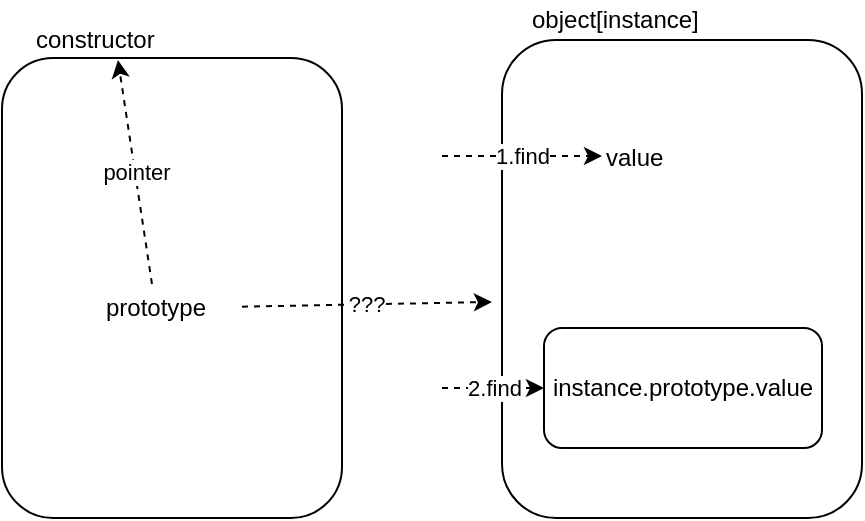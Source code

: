<mxfile version="11.0.7" type="github"><diagram id="U8hf-wPF_k7-BQvV2hl9" name="prototype"><mxGraphModel dx="945" dy="553" grid="1" gridSize="10" guides="1" tooltips="1" connect="1" arrows="1" fold="1" page="1" pageScale="1" pageWidth="827" pageHeight="1169" math="0" shadow="0"><root><mxCell id="0"/><mxCell id="1" parent="0"/><mxCell id="kumd8kIhVn9OaD0Vpr6X-2" value="" style="rounded=1;whiteSpace=wrap;html=1;" parent="1" vertex="1"><mxGeometry x="150" y="130" width="170" height="230" as="geometry"/></mxCell><mxCell id="kumd8kIhVn9OaD0Vpr6X-3" value="constructor" style="text;html=1;resizable=0;points=[];autosize=1;align=left;verticalAlign=top;spacingTop=-4;" parent="1" vertex="1"><mxGeometry x="165" y="111" width="70" height="20" as="geometry"/></mxCell><mxCell id="kumd8kIhVn9OaD0Vpr6X-4" value="prototype" style="text;html=1;resizable=0;points=[];autosize=1;align=left;verticalAlign=top;spacingTop=-4;" parent="1" vertex="1"><mxGeometry x="200" y="245" width="70" height="20" as="geometry"/></mxCell><mxCell id="kumd8kIhVn9OaD0Vpr6X-5" value="pointer" style="endArrow=classic;html=1;entryX=0.614;entryY=1;entryDx=0;entryDy=0;entryPerimeter=0;exitX=0.357;exitY=-0.1;exitDx=0;exitDy=0;exitPerimeter=0;dashed=1;" parent="1" source="kumd8kIhVn9OaD0Vpr6X-4" target="kumd8kIhVn9OaD0Vpr6X-3" edge="1"><mxGeometry width="50" height="50" relative="1" as="geometry"><mxPoint x="150" y="430" as="sourcePoint"/><mxPoint x="200" y="380" as="targetPoint"/></mxGeometry></mxCell><mxCell id="kumd8kIhVn9OaD0Vpr6X-6" value="" style="rounded=1;whiteSpace=wrap;html=1;" parent="1" vertex="1"><mxGeometry x="400" y="121" width="180" height="239" as="geometry"/></mxCell><mxCell id="kumd8kIhVn9OaD0Vpr6X-7" value="object[instance]" style="text;html=1;resizable=0;points=[];autosize=1;align=left;verticalAlign=top;spacingTop=-4;" parent="1" vertex="1"><mxGeometry x="413" y="101" width="100" height="20" as="geometry"/></mxCell><mxCell id="kumd8kIhVn9OaD0Vpr6X-8" value="value" style="text;html=1;resizable=0;points=[];autosize=1;align=left;verticalAlign=top;spacingTop=-4;" parent="1" vertex="1"><mxGeometry x="450" y="170" width="40" height="20" as="geometry"/></mxCell><mxCell id="kumd8kIhVn9OaD0Vpr6X-9" value="instance.prototype.value" style="rounded=1;whiteSpace=wrap;html=1;" parent="1" vertex="1"><mxGeometry x="421" y="265" width="139" height="60" as="geometry"/></mxCell><mxCell id="kumd8kIhVn9OaD0Vpr6X-10" value="1.find" style="endArrow=classic;html=1;dashed=1;entryX=0;entryY=0.45;entryDx=0;entryDy=0;entryPerimeter=0;" parent="1" target="kumd8kIhVn9OaD0Vpr6X-8" edge="1"><mxGeometry width="50" height="50" relative="1" as="geometry"><mxPoint x="370" y="179" as="sourcePoint"/><mxPoint x="200" y="380" as="targetPoint"/></mxGeometry></mxCell><mxCell id="kumd8kIhVn9OaD0Vpr6X-11" value="2.find" style="endArrow=classic;html=1;dashed=1;entryX=0;entryY=0.5;entryDx=0;entryDy=0;" parent="1" target="kumd8kIhVn9OaD0Vpr6X-9" edge="1"><mxGeometry width="50" height="50" relative="1" as="geometry"><mxPoint x="370" y="295" as="sourcePoint"/><mxPoint x="200" y="380" as="targetPoint"/></mxGeometry></mxCell><mxCell id="kumd8kIhVn9OaD0Vpr6X-13" value="???" style="endArrow=classic;html=1;dashed=1;entryX=-0.028;entryY=0.548;entryDx=0;entryDy=0;entryPerimeter=0;" parent="1" source="kumd8kIhVn9OaD0Vpr6X-4" target="kumd8kIhVn9OaD0Vpr6X-6" edge="1"><mxGeometry width="50" height="50" relative="1" as="geometry"><mxPoint x="150" y="430" as="sourcePoint"/><mxPoint x="200" y="380" as="targetPoint"/></mxGeometry></mxCell></root></mxGraphModel></diagram><diagram id="gyt5PDf0qJK7M671bbTm" name="chain"><mxGraphModel dx="945" dy="553" grid="1" gridSize="10" guides="1" tooltips="1" connect="1" arrows="1" fold="1" page="1" pageScale="1" pageWidth="827" pageHeight="1169" math="0" shadow="0"><root><mxCell id="-EJWuqY7lAgAWfvLV2kR-0"/><mxCell id="-EJWuqY7lAgAWfvLV2kR-1" parent="-EJWuqY7lAgAWfvLV2kR-0"/><mxCell id="-EJWuqY7lAgAWfvLV2kR-5" value="" style="rounded=1;whiteSpace=wrap;html=1;" parent="-EJWuqY7lAgAWfvLV2kR-1" vertex="1"><mxGeometry x="420" y="120" width="240" height="260" as="geometry"/></mxCell><mxCell id="-EJWuqY7lAgAWfvLV2kR-8" value="1.point" style="edgeStyle=orthogonalEdgeStyle;rounded=0;orthogonalLoop=1;jettySize=auto;html=1;exitX=1;exitY=0.5;exitDx=0;exitDy=0;entryX=0;entryY=0.5;entryDx=0;entryDy=0;dashed=1;" parent="-EJWuqY7lAgAWfvLV2kR-1" source="-EJWuqY7lAgAWfvLV2kR-3" target="-EJWuqY7lAgAWfvLV2kR-5" edge="1"><mxGeometry relative="1" as="geometry"/></mxCell><mxCell id="MtlTOgNUHWP5mzE4Dr2x-2" value="3.find" style="edgeStyle=orthogonalEdgeStyle;rounded=0;orthogonalLoop=1;jettySize=auto;html=1;exitX=1.004;exitY=0.227;exitDx=0;exitDy=0;entryX=0;entryY=0.5;entryDx=0;entryDy=0;dashed=1;exitPerimeter=0;" parent="-EJWuqY7lAgAWfvLV2kR-1" source="-EJWuqY7lAgAWfvLV2kR-3" target="-EJWuqY7lAgAWfvLV2kR-6" edge="1"><mxGeometry relative="1" as="geometry"/></mxCell><mxCell id="MtlTOgNUHWP5mzE4Dr2x-4" value="4.find" style="edgeStyle=orthogonalEdgeStyle;rounded=0;orthogonalLoop=1;jettySize=auto;html=1;exitX=1;exitY=0.75;exitDx=0;exitDy=0;entryX=0;entryY=0.75;entryDx=0;entryDy=0;dashed=1;" parent="-EJWuqY7lAgAWfvLV2kR-1" source="-EJWuqY7lAgAWfvLV2kR-3" target="MtlTOgNUHWP5mzE4Dr2x-3" edge="1"><mxGeometry relative="1" as="geometry"/></mxCell><mxCell id="-EJWuqY7lAgAWfvLV2kR-3" value="" style="rounded=1;whiteSpace=wrap;html=1;" parent="-EJWuqY7lAgAWfvLV2kR-1" vertex="1"><mxGeometry x="120" y="120" width="240" height="260" as="geometry"/></mxCell><mxCell id="-EJWuqY7lAgAWfvLV2kR-2" value="instance1" style="rounded=1;whiteSpace=wrap;html=1;" parent="-EJWuqY7lAgAWfvLV2kR-1" vertex="1"><mxGeometry x="180" y="150" width="120" height="60" as="geometry"/></mxCell><mxCell id="-EJWuqY7lAgAWfvLV2kR-4" value="Prototype&amp;nbsp; object" style="text;html=1;resizable=0;points=[];autosize=1;align=left;verticalAlign=top;spacingTop=-4;" parent="-EJWuqY7lAgAWfvLV2kR-1" vertex="1"><mxGeometry x="160" y="97" width="110" height="20" as="geometry"/></mxCell><mxCell id="-EJWuqY7lAgAWfvLV2kR-6" value="instance2" style="rounded=1;whiteSpace=wrap;html=1;" parent="-EJWuqY7lAgAWfvLV2kR-1" vertex="1"><mxGeometry x="480" y="150" width="120" height="60" as="geometry"/></mxCell><mxCell id="MtlTOgNUHWP5mzE4Dr2x-0" value="2.find" style="endArrow=classic;html=1;dashed=1;entryX=0.417;entryY=0;entryDx=0;entryDy=0;entryPerimeter=0;" parent="-EJWuqY7lAgAWfvLV2kR-1" source="-EJWuqY7lAgAWfvLV2kR-4" target="-EJWuqY7lAgAWfvLV2kR-2" edge="1"><mxGeometry width="50" height="50" relative="1" as="geometry"><mxPoint x="120" y="450" as="sourcePoint"/><mxPoint x="170" y="400" as="targetPoint"/></mxGeometry></mxCell><mxCell id="MtlTOgNUHWP5mzE4Dr2x-3" value="Prototype" style="rounded=1;whiteSpace=wrap;html=1;" parent="-EJWuqY7lAgAWfvLV2kR-1" vertex="1"><mxGeometry x="480" y="270" width="120" height="60" as="geometry"/></mxCell></root></mxGraphModel></diagram><diagram id="WdSn8bf0Mh92RRBU6sdK" name="constructor-prototype-instance"><mxGraphModel dx="945" dy="504" grid="1" gridSize="10" guides="1" tooltips="1" connect="1" arrows="1" fold="1" page="1" pageScale="1" pageWidth="827" pageHeight="1169" math="0" shadow="0"><root><mxCell id="X-S5XzZiqBa_ZQMK78Om-0"/><mxCell id="X-S5XzZiqBa_ZQMK78Om-1" parent="X-S5XzZiqBa_ZQMK78Om-0"/><mxCell id="X-S5XzZiqBa_ZQMK78Om-4" value="1.prototype" style="edgeStyle=orthogonalEdgeStyle;rounded=0;orthogonalLoop=1;jettySize=auto;html=1;exitX=1;exitY=0.25;exitDx=0;exitDy=0;entryX=0;entryY=0.25;entryDx=0;entryDy=0;dashed=1;" edge="1" parent="X-S5XzZiqBa_ZQMK78Om-1" source="X-S5XzZiqBa_ZQMK78Om-2" target="X-S5XzZiqBa_ZQMK78Om-3"><mxGeometry relative="1" as="geometry"/></mxCell><mxCell id="X-S5XzZiqBa_ZQMK78Om-2" value="Person&lt;br&gt;构造函数" style="rounded=1;whiteSpace=wrap;html=1;" vertex="1" parent="X-S5XzZiqBa_ZQMK78Om-1"><mxGeometry x="190" y="190" width="120" height="60" as="geometry"/></mxCell><mxCell id="X-S5XzZiqBa_ZQMK78Om-9" value="3.contructor" style="edgeStyle=orthogonalEdgeStyle;rounded=0;orthogonalLoop=1;jettySize=auto;html=1;exitX=0;exitY=0.75;exitDx=0;exitDy=0;entryX=1;entryY=0.75;entryDx=0;entryDy=0;dashed=1;" edge="1" parent="X-S5XzZiqBa_ZQMK78Om-1" source="X-S5XzZiqBa_ZQMK78Om-3" target="X-S5XzZiqBa_ZQMK78Om-2"><mxGeometry relative="1" as="geometry"/></mxCell><mxCell id="X-S5XzZiqBa_ZQMK78Om-3" value="Person.prototype&lt;br&gt;实例原型" style="rounded=1;whiteSpace=wrap;html=1;" vertex="1" parent="X-S5XzZiqBa_ZQMK78Om-1"><mxGeometry x="440" y="190" width="120" height="60" as="geometry"/></mxCell><mxCell id="X-S5XzZiqBa_ZQMK78Om-5" value="Person" style="text;html=1;resizable=0;points=[];autosize=1;align=left;verticalAlign=top;spacingTop=-4;" vertex="1" parent="X-S5XzZiqBa_ZQMK78Om-1"><mxGeometry x="230" y="360" width="50" height="20" as="geometry"/></mxCell><mxCell id="X-S5XzZiqBa_ZQMK78Om-7" value="2.1" style="endArrow=classic;html=1;dashed=1;exitX=0.5;exitY=1;exitDx=0;exitDy=0;entryX=0.4;entryY=0;entryDx=0;entryDy=0;entryPerimeter=0;" edge="1" parent="X-S5XzZiqBa_ZQMK78Om-1" source="X-S5XzZiqBa_ZQMK78Om-2" target="X-S5XzZiqBa_ZQMK78Om-5"><mxGeometry width="50" height="50" relative="1" as="geometry"><mxPoint x="190" y="450" as="sourcePoint"/><mxPoint x="240" y="400" as="targetPoint"/></mxGeometry></mxCell><mxCell id="X-S5XzZiqBa_ZQMK78Om-8" value="2.2_proto_" style="endArrow=classic;html=1;dashed=1;entryX=0.5;entryY=1;entryDx=0;entryDy=0;" edge="1" parent="X-S5XzZiqBa_ZQMK78Om-1" source="X-S5XzZiqBa_ZQMK78Om-5" target="X-S5XzZiqBa_ZQMK78Om-3"><mxGeometry width="50" height="50" relative="1" as="geometry"><mxPoint x="190" y="450" as="sourcePoint"/><mxPoint x="490" y="369" as="targetPoint"/><Array as="points"><mxPoint x="500" y="370"/></Array></mxGeometry></mxCell></root></mxGraphModel></diagram><diagram id="KnaxYYyhiCjXEEpqJS_4" name="Object.Prototype"><mxGraphModel dx="945" dy="504" grid="1" gridSize="10" guides="1" tooltips="1" connect="1" arrows="1" fold="1" page="1" pageScale="1" pageWidth="827" pageHeight="1169" math="0" shadow="0"><root><mxCell id="c_tTSkJEECvgDSleMqqY-0"/><mxCell id="c_tTSkJEECvgDSleMqqY-1" parent="c_tTSkJEECvgDSleMqqY-0"/><mxCell id="06BtaVmYz2meyPaWQ3DE-0" value="1.prototype" style="edgeStyle=orthogonalEdgeStyle;rounded=0;orthogonalLoop=1;jettySize=auto;html=1;exitX=1;exitY=0.25;exitDx=0;exitDy=0;entryX=0;entryY=0.25;entryDx=0;entryDy=0;dashed=1;" edge="1" parent="c_tTSkJEECvgDSleMqqY-1" source="06BtaVmYz2meyPaWQ3DE-1" target="06BtaVmYz2meyPaWQ3DE-3"><mxGeometry relative="1" as="geometry"/></mxCell><mxCell id="06BtaVmYz2meyPaWQ3DE-1" value="Person&lt;br&gt;构造函数" style="rounded=1;whiteSpace=wrap;html=1;" vertex="1" parent="c_tTSkJEECvgDSleMqqY-1"><mxGeometry x="180" y="80" width="120" height="60" as="geometry"/></mxCell><mxCell id="06BtaVmYz2meyPaWQ3DE-2" value="3.contructor" style="edgeStyle=orthogonalEdgeStyle;rounded=0;orthogonalLoop=1;jettySize=auto;html=1;exitX=0;exitY=0.75;exitDx=0;exitDy=0;entryX=1;entryY=0.75;entryDx=0;entryDy=0;dashed=1;" edge="1" parent="c_tTSkJEECvgDSleMqqY-1" source="06BtaVmYz2meyPaWQ3DE-3" target="06BtaVmYz2meyPaWQ3DE-1"><mxGeometry relative="1" as="geometry"/></mxCell><mxCell id="06BtaVmYz2meyPaWQ3DE-3" value="Person.prototype&lt;br&gt;实例原型" style="rounded=1;whiteSpace=wrap;html=1;" vertex="1" parent="c_tTSkJEECvgDSleMqqY-1"><mxGeometry x="430" y="80" width="120" height="60" as="geometry"/></mxCell><mxCell id="06BtaVmYz2meyPaWQ3DE-4" value="Person" style="text;html=1;resizable=0;points=[];autosize=1;align=left;verticalAlign=top;spacingTop=-4;" vertex="1" parent="c_tTSkJEECvgDSleMqqY-1"><mxGeometry x="220" y="250" width="50" height="20" as="geometry"/></mxCell><mxCell id="06BtaVmYz2meyPaWQ3DE-5" value="2.1" style="endArrow=classic;html=1;dashed=1;exitX=0.5;exitY=1;exitDx=0;exitDy=0;entryX=0.4;entryY=0;entryDx=0;entryDy=0;entryPerimeter=0;" edge="1" parent="c_tTSkJEECvgDSleMqqY-1" source="06BtaVmYz2meyPaWQ3DE-1" target="06BtaVmYz2meyPaWQ3DE-4"><mxGeometry width="50" height="50" relative="1" as="geometry"><mxPoint x="180" y="340" as="sourcePoint"/><mxPoint x="230" y="290" as="targetPoint"/></mxGeometry></mxCell><mxCell id="06BtaVmYz2meyPaWQ3DE-7" value="2.2_proto_" style="endArrow=classic;html=1;dashed=1;entryX=0.35;entryY=1.033;entryDx=0;entryDy=0;entryPerimeter=0;" edge="1" parent="c_tTSkJEECvgDSleMqqY-1" source="06BtaVmYz2meyPaWQ3DE-4" target="06BtaVmYz2meyPaWQ3DE-3"><mxGeometry width="50" height="50" relative="1" as="geometry"><mxPoint x="180" y="340" as="sourcePoint"/><mxPoint x="480" y="260" as="targetPoint"/><Array as="points"><mxPoint x="472" y="260"/></Array></mxGeometry></mxCell><mxCell id="06BtaVmYz2meyPaWQ3DE-8" value="Object.Prototype" style="text;html=1;resizable=0;points=[];autosize=1;align=left;verticalAlign=top;spacingTop=-4;" vertex="1" parent="c_tTSkJEECvgDSleMqqY-1"><mxGeometry x="440" y="326" width="100" height="20" as="geometry"/></mxCell><mxCell id="06BtaVmYz2meyPaWQ3DE-11" value="Object" style="text;html=1;resizable=0;points=[];autosize=1;align=left;verticalAlign=top;spacingTop=-4;" vertex="1" parent="c_tTSkJEECvgDSleMqqY-1"><mxGeometry x="215" y="326" width="50" height="20" as="geometry"/></mxCell><mxCell id="06BtaVmYz2meyPaWQ3DE-14" value="4.prototype" style="endArrow=classic;html=1;dashed=1;entryX=0;entryY=-0.15;entryDx=0;entryDy=0;entryPerimeter=0;" edge="1" parent="c_tTSkJEECvgDSleMqqY-1" target="06BtaVmYz2meyPaWQ3DE-8"><mxGeometry width="50" height="50" relative="1" as="geometry"><mxPoint x="262" y="323" as="sourcePoint"/><mxPoint x="230" y="370" as="targetPoint"/></mxGeometry></mxCell><mxCell id="06BtaVmYz2meyPaWQ3DE-15" value="5_proto_" style="endArrow=classic;html=1;dashed=1;exitX=0.608;exitY=0.983;exitDx=0;exitDy=0;exitPerimeter=0;entryX=0.65;entryY=0.05;entryDx=0;entryDy=0;entryPerimeter=0;" edge="1" parent="c_tTSkJEECvgDSleMqqY-1" source="06BtaVmYz2meyPaWQ3DE-3" target="06BtaVmYz2meyPaWQ3DE-8"><mxGeometry width="50" height="50" relative="1" as="geometry"><mxPoint x="180" y="420" as="sourcePoint"/><mxPoint x="230" y="370" as="targetPoint"/></mxGeometry></mxCell><mxCell id="06BtaVmYz2meyPaWQ3DE-16" value="6.contructor" style="endArrow=classic;html=1;dashed=1;exitX=-0.05;exitY=0.85;exitDx=0;exitDy=0;exitPerimeter=0;entryX=0.98;entryY=0.9;entryDx=0;entryDy=0;entryPerimeter=0;" edge="1" parent="c_tTSkJEECvgDSleMqqY-1" source="06BtaVmYz2meyPaWQ3DE-8" target="06BtaVmYz2meyPaWQ3DE-11"><mxGeometry width="50" height="50" relative="1" as="geometry"><mxPoint x="180" y="420" as="sourcePoint"/><mxPoint x="230" y="370" as="targetPoint"/></mxGeometry></mxCell></root></mxGraphModel></diagram><diagram id="EUkSno1VvYC-tpbHcRxA" name="prototype-chain"><mxGraphModel dx="945" dy="504" grid="1" gridSize="10" guides="1" tooltips="1" connect="1" arrows="1" fold="1" page="1" pageScale="1" pageWidth="827" pageHeight="1169" math="0" shadow="0"><root><mxCell id="MXL6KI31FUTmTMyxK0aJ-0"/><mxCell id="MXL6KI31FUTmTMyxK0aJ-1" parent="MXL6KI31FUTmTMyxK0aJ-0"/><mxCell id="5KDZSL8LjXobflKYwWTK-0" value="1.prototype" style="edgeStyle=orthogonalEdgeStyle;rounded=0;orthogonalLoop=1;jettySize=auto;html=1;exitX=1;exitY=0.25;exitDx=0;exitDy=0;entryX=0;entryY=0.25;entryDx=0;entryDy=0;dashed=1;" edge="1" parent="MXL6KI31FUTmTMyxK0aJ-1" source="5KDZSL8LjXobflKYwWTK-1" target="5KDZSL8LjXobflKYwWTK-3"><mxGeometry relative="1" as="geometry"/></mxCell><mxCell id="5KDZSL8LjXobflKYwWTK-1" value="Person&lt;br&gt;构造函数" style="rounded=1;whiteSpace=wrap;html=1;" vertex="1" parent="MXL6KI31FUTmTMyxK0aJ-1"><mxGeometry x="180" y="80" width="120" height="60" as="geometry"/></mxCell><mxCell id="5KDZSL8LjXobflKYwWTK-2" value="3.contructor" style="edgeStyle=orthogonalEdgeStyle;rounded=0;orthogonalLoop=1;jettySize=auto;html=1;exitX=0;exitY=0.75;exitDx=0;exitDy=0;entryX=1;entryY=0.75;entryDx=0;entryDy=0;dashed=1;" edge="1" parent="MXL6KI31FUTmTMyxK0aJ-1" source="5KDZSL8LjXobflKYwWTK-3" target="5KDZSL8LjXobflKYwWTK-1"><mxGeometry relative="1" as="geometry"/></mxCell><mxCell id="5KDZSL8LjXobflKYwWTK-3" value="Person.prototype&lt;br&gt;实例原型" style="rounded=1;whiteSpace=wrap;html=1;" vertex="1" parent="MXL6KI31FUTmTMyxK0aJ-1"><mxGeometry x="430" y="80" width="120" height="60" as="geometry"/></mxCell><mxCell id="5KDZSL8LjXobflKYwWTK-4" value="Person" style="text;html=1;resizable=0;points=[];autosize=1;align=left;verticalAlign=top;spacingTop=-4;" vertex="1" parent="MXL6KI31FUTmTMyxK0aJ-1"><mxGeometry x="220" y="250" width="50" height="20" as="geometry"/></mxCell><mxCell id="5KDZSL8LjXobflKYwWTK-5" value="2.1" style="endArrow=classic;html=1;dashed=1;exitX=0.5;exitY=1;exitDx=0;exitDy=0;entryX=0.4;entryY=0;entryDx=0;entryDy=0;entryPerimeter=0;" edge="1" parent="MXL6KI31FUTmTMyxK0aJ-1" source="5KDZSL8LjXobflKYwWTK-1" target="5KDZSL8LjXobflKYwWTK-4"><mxGeometry width="50" height="50" relative="1" as="geometry"><mxPoint x="180" y="340" as="sourcePoint"/><mxPoint x="230" y="290" as="targetPoint"/></mxGeometry></mxCell><mxCell id="5KDZSL8LjXobflKYwWTK-6" value="2.2_proto_" style="endArrow=classic;html=1;dashed=1;entryX=0.35;entryY=1.033;entryDx=0;entryDy=0;entryPerimeter=0;" edge="1" parent="MXL6KI31FUTmTMyxK0aJ-1" source="5KDZSL8LjXobflKYwWTK-4" target="5KDZSL8LjXobflKYwWTK-3"><mxGeometry width="50" height="50" relative="1" as="geometry"><mxPoint x="180" y="340" as="sourcePoint"/><mxPoint x="480" y="260" as="targetPoint"/><Array as="points"><mxPoint x="472" y="260"/></Array></mxGeometry></mxCell><mxCell id="5KDZSL8LjXobflKYwWTK-7" value="Object.Prototype" style="text;html=1;resizable=0;points=[];autosize=1;align=left;verticalAlign=top;spacingTop=-4;" vertex="1" parent="MXL6KI31FUTmTMyxK0aJ-1"><mxGeometry x="440" y="326" width="100" height="20" as="geometry"/></mxCell><mxCell id="5KDZSL8LjXobflKYwWTK-8" value="Object" style="text;html=1;resizable=0;points=[];autosize=1;align=left;verticalAlign=top;spacingTop=-4;" vertex="1" parent="MXL6KI31FUTmTMyxK0aJ-1"><mxGeometry x="215" y="326" width="50" height="20" as="geometry"/></mxCell><mxCell id="5KDZSL8LjXobflKYwWTK-9" value="4.prototype" style="endArrow=classic;html=1;dashed=1;entryX=0;entryY=-0.15;entryDx=0;entryDy=0;entryPerimeter=0;" edge="1" parent="MXL6KI31FUTmTMyxK0aJ-1" target="5KDZSL8LjXobflKYwWTK-7"><mxGeometry width="50" height="50" relative="1" as="geometry"><mxPoint x="262" y="323" as="sourcePoint"/><mxPoint x="230" y="370" as="targetPoint"/></mxGeometry></mxCell><mxCell id="5KDZSL8LjXobflKYwWTK-10" value="5_proto_" style="endArrow=classic;html=1;dashed=1;exitX=0.608;exitY=0.983;exitDx=0;exitDy=0;exitPerimeter=0;entryX=0.65;entryY=0.05;entryDx=0;entryDy=0;entryPerimeter=0;" edge="1" parent="MXL6KI31FUTmTMyxK0aJ-1" source="5KDZSL8LjXobflKYwWTK-3" target="5KDZSL8LjXobflKYwWTK-7"><mxGeometry width="50" height="50" relative="1" as="geometry"><mxPoint x="180" y="420" as="sourcePoint"/><mxPoint x="230" y="370" as="targetPoint"/></mxGeometry></mxCell><mxCell id="5KDZSL8LjXobflKYwWTK-11" value="6.contructor" style="endArrow=classic;html=1;dashed=1;exitX=-0.05;exitY=0.85;exitDx=0;exitDy=0;exitPerimeter=0;entryX=0.98;entryY=0.9;entryDx=0;entryDy=0;entryPerimeter=0;" edge="1" parent="MXL6KI31FUTmTMyxK0aJ-1" source="5KDZSL8LjXobflKYwWTK-7" target="5KDZSL8LjXobflKYwWTK-8"><mxGeometry width="50" height="50" relative="1" as="geometry"><mxPoint x="180" y="420" as="sourcePoint"/><mxPoint x="230" y="370" as="targetPoint"/></mxGeometry></mxCell><mxCell id="5KDZSL8LjXobflKYwWTK-12" value="null" style="text;html=1;resizable=0;points=[];autosize=1;align=left;verticalAlign=top;spacingTop=-4;" vertex="1" parent="MXL6KI31FUTmTMyxK0aJ-1"><mxGeometry x="490" y="389" width="30" height="20" as="geometry"/></mxCell><mxCell id="5KDZSL8LjXobflKYwWTK-13" value="7._proto_&lt;br&gt;" style="endArrow=classic;html=1;dashed=1;exitX=0.61;exitY=0.95;exitDx=0;exitDy=0;exitPerimeter=0;entryX=0.367;entryY=0.05;entryDx=0;entryDy=0;entryPerimeter=0;" edge="1" parent="MXL6KI31FUTmTMyxK0aJ-1" source="5KDZSL8LjXobflKYwWTK-7" target="5KDZSL8LjXobflKYwWTK-12"><mxGeometry width="50" height="50" relative="1" as="geometry"><mxPoint x="180" y="480" as="sourcePoint"/><mxPoint x="230" y="430" as="targetPoint"/></mxGeometry></mxCell></root></mxGraphModel></diagram></mxfile>